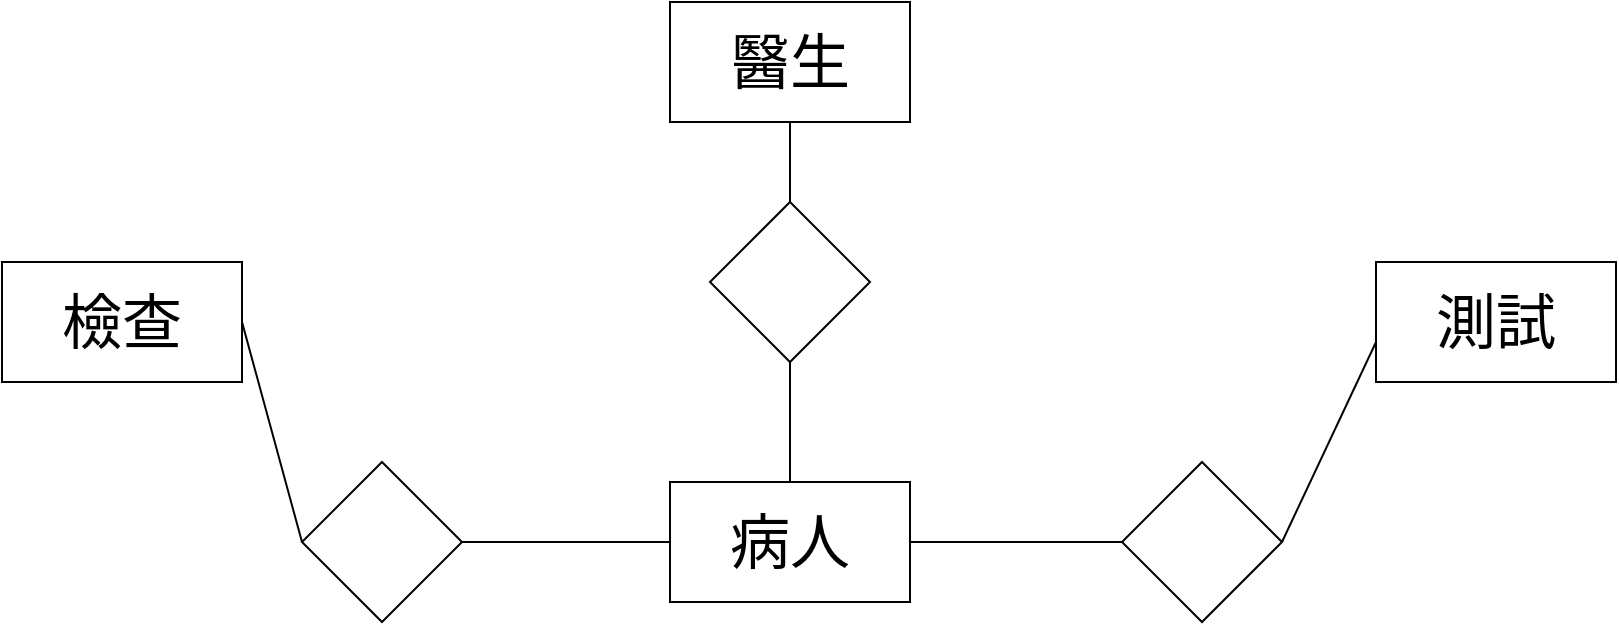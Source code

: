 <mxfile version="21.2.1" type="github">
  <diagram name="第 1 页" id="vf8_G6BcD4Xjb9zB1YWy">
    <mxGraphModel dx="1050" dy="530" grid="1" gridSize="10" guides="1" tooltips="1" connect="1" arrows="1" fold="1" page="1" pageScale="1" pageWidth="827" pageHeight="1169" math="0" shadow="0">
      <root>
        <mxCell id="0" />
        <mxCell id="1" parent="0" />
        <mxCell id="SFir4FnT-DZvOQooUK_1-2" value="&lt;font style=&quot;font-size: 30px;&quot;&gt;醫生&lt;/font&gt;" style="rounded=0;whiteSpace=wrap;html=1;" vertex="1" parent="1">
          <mxGeometry x="354" y="130" width="120" height="60" as="geometry" />
        </mxCell>
        <mxCell id="SFir4FnT-DZvOQooUK_1-3" value="&lt;font style=&quot;font-size: 30px;&quot;&gt;病人&lt;/font&gt;" style="rounded=0;whiteSpace=wrap;html=1;" vertex="1" parent="1">
          <mxGeometry x="354" y="370" width="120" height="60" as="geometry" />
        </mxCell>
        <mxCell id="SFir4FnT-DZvOQooUK_1-4" value="" style="rhombus;whiteSpace=wrap;html=1;" vertex="1" parent="1">
          <mxGeometry x="374" y="230" width="80" height="80" as="geometry" />
        </mxCell>
        <mxCell id="SFir4FnT-DZvOQooUK_1-5" value="" style="endArrow=none;html=1;rounded=0;exitX=0.5;exitY=0;exitDx=0;exitDy=0;" edge="1" parent="1" source="SFir4FnT-DZvOQooUK_1-3">
          <mxGeometry width="50" height="50" relative="1" as="geometry">
            <mxPoint x="364" y="360" as="sourcePoint" />
            <mxPoint x="414" y="310" as="targetPoint" />
          </mxGeometry>
        </mxCell>
        <mxCell id="SFir4FnT-DZvOQooUK_1-6" value="" style="endArrow=none;html=1;rounded=0;entryX=0.5;entryY=1;entryDx=0;entryDy=0;exitX=0.5;exitY=0;exitDx=0;exitDy=0;" edge="1" parent="1" source="SFir4FnT-DZvOQooUK_1-4" target="SFir4FnT-DZvOQooUK_1-2">
          <mxGeometry width="50" height="50" relative="1" as="geometry">
            <mxPoint x="270" y="270" as="sourcePoint" />
            <mxPoint x="320" y="220" as="targetPoint" />
          </mxGeometry>
        </mxCell>
        <mxCell id="SFir4FnT-DZvOQooUK_1-9" value="" style="endArrow=none;html=1;rounded=0;entryX=0;entryY=0.5;entryDx=0;entryDy=0;" edge="1" parent="1" target="SFir4FnT-DZvOQooUK_1-3">
          <mxGeometry width="50" height="50" relative="1" as="geometry">
            <mxPoint x="250" y="400" as="sourcePoint" />
            <mxPoint x="320" y="380" as="targetPoint" />
          </mxGeometry>
        </mxCell>
        <mxCell id="SFir4FnT-DZvOQooUK_1-10" value="" style="endArrow=none;html=1;rounded=0;exitX=1;exitY=0.5;exitDx=0;exitDy=0;" edge="1" parent="1" source="SFir4FnT-DZvOQooUK_1-3">
          <mxGeometry width="50" height="50" relative="1" as="geometry">
            <mxPoint x="500" y="400" as="sourcePoint" />
            <mxPoint x="580" y="400" as="targetPoint" />
          </mxGeometry>
        </mxCell>
        <mxCell id="SFir4FnT-DZvOQooUK_1-11" value="" style="rhombus;whiteSpace=wrap;html=1;" vertex="1" parent="1">
          <mxGeometry x="170" y="360" width="80" height="80" as="geometry" />
        </mxCell>
        <mxCell id="SFir4FnT-DZvOQooUK_1-12" value="" style="rhombus;whiteSpace=wrap;html=1;" vertex="1" parent="1">
          <mxGeometry x="580" y="360" width="80" height="80" as="geometry" />
        </mxCell>
        <mxCell id="SFir4FnT-DZvOQooUK_1-13" value="" style="endArrow=none;html=1;rounded=0;exitX=1;exitY=0.5;exitDx=0;exitDy=0;entryX=0;entryY=0.5;entryDx=0;entryDy=0;" edge="1" parent="1" source="SFir4FnT-DZvOQooUK_1-15" target="SFir4FnT-DZvOQooUK_1-11">
          <mxGeometry width="50" height="50" relative="1" as="geometry">
            <mxPoint x="120" y="450" as="sourcePoint" />
            <mxPoint x="170" y="400" as="targetPoint" />
          </mxGeometry>
        </mxCell>
        <mxCell id="SFir4FnT-DZvOQooUK_1-14" value="" style="endArrow=none;html=1;rounded=0;entryX=0.008;entryY=0.633;entryDx=0;entryDy=0;entryPerimeter=0;exitX=1;exitY=0.5;exitDx=0;exitDy=0;" edge="1" parent="1" source="SFir4FnT-DZvOQooUK_1-12" target="SFir4FnT-DZvOQooUK_1-16">
          <mxGeometry width="50" height="50" relative="1" as="geometry">
            <mxPoint x="660" y="400" as="sourcePoint" />
            <mxPoint x="710" y="350" as="targetPoint" />
          </mxGeometry>
        </mxCell>
        <mxCell id="SFir4FnT-DZvOQooUK_1-15" value="&lt;font style=&quot;font-size: 30px;&quot;&gt;檢查&lt;/font&gt;" style="rounded=0;whiteSpace=wrap;html=1;strokeWidth=1;" vertex="1" parent="1">
          <mxGeometry x="20" y="260" width="120" height="60" as="geometry" />
        </mxCell>
        <mxCell id="SFir4FnT-DZvOQooUK_1-16" value="&lt;font style=&quot;font-size: 30px;&quot;&gt;測試&lt;/font&gt;" style="rounded=0;whiteSpace=wrap;html=1;" vertex="1" parent="1">
          <mxGeometry x="707" y="260" width="120" height="60" as="geometry" />
        </mxCell>
      </root>
    </mxGraphModel>
  </diagram>
</mxfile>
